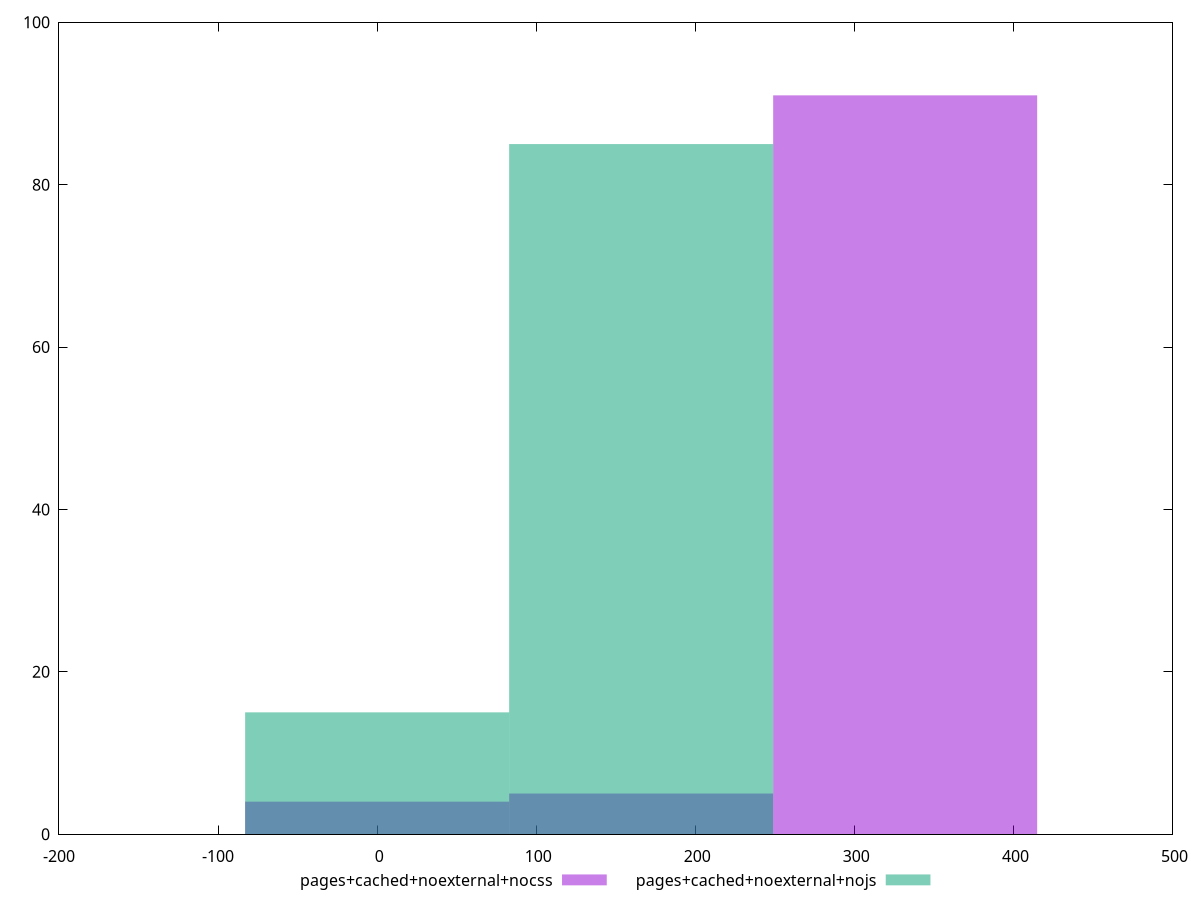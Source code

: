 reset
set terminal svg size 640, 500 enhanced background rgb 'white'
set output "report_00007_2020-12-11T15:55:29.892Z/uses-http2/comparison/histogram/9_vs_10.svg"

$pagesCachedNoexternalNocss <<EOF
331.941570268263 91
165.9707851341315 5
0 4
EOF

$pagesCachedNoexternalNojs <<EOF
0 15
165.9707851341315 85
EOF

set key outside below
set boxwidth 165.9707851341315
set yrange [0:100]
set style fill transparent solid 0.5 noborder

plot \
  $pagesCachedNoexternalNocss title "pages+cached+noexternal+nocss" with boxes, \
  $pagesCachedNoexternalNojs title "pages+cached+noexternal+nojs" with boxes, \


reset